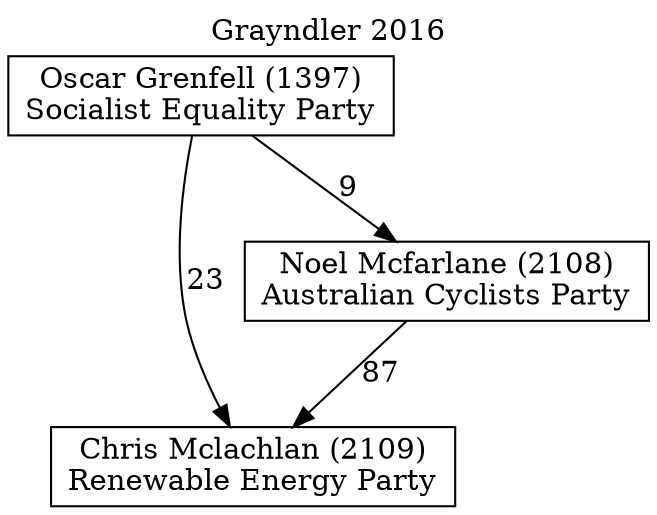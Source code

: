 // House preference flow
digraph "Chris Mclachlan (2109)_Grayndler_2016" {
	graph [label="Grayndler 2016" labelloc=t mclimit=10]
	node [shape=box]
	"Chris Mclachlan (2109)" [label="Chris Mclachlan (2109)
Renewable Energy Party"]
	"Noel Mcfarlane (2108)" [label="Noel Mcfarlane (2108)
Australian Cyclists Party"]
	"Oscar Grenfell (1397)" [label="Oscar Grenfell (1397)
Socialist Equality Party"]
	"Noel Mcfarlane (2108)" -> "Chris Mclachlan (2109)" [label=87]
	"Oscar Grenfell (1397)" -> "Noel Mcfarlane (2108)" [label=9]
	"Oscar Grenfell (1397)" -> "Chris Mclachlan (2109)" [label=23]
}

